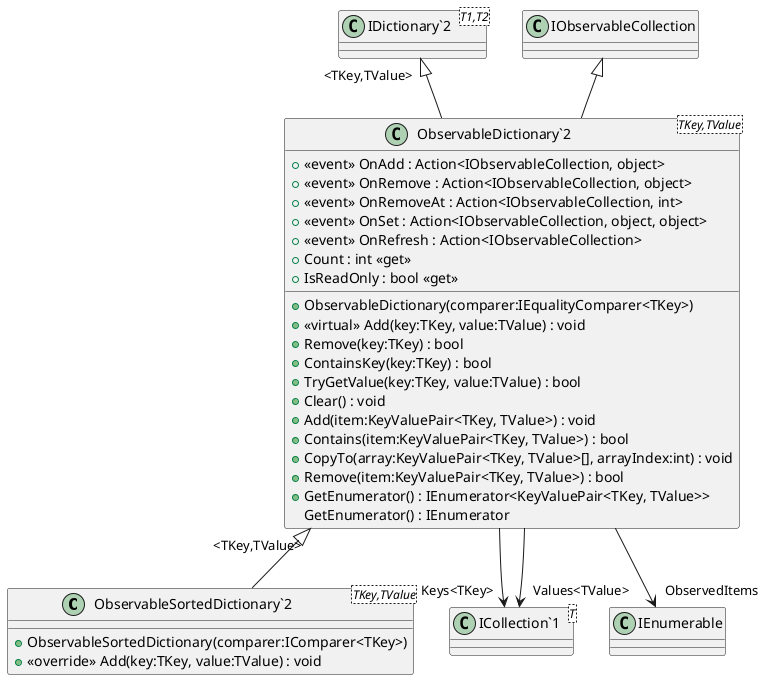 @startuml
class "ObservableSortedDictionary`2"<TKey,TValue> {
    + ObservableSortedDictionary(comparer:IComparer<TKey>)
    + <<override>> Add(key:TKey, value:TValue) : void
}
class "ObservableDictionary`2"<TKey,TValue> {
    +  <<event>> OnAdd : Action<IObservableCollection, object> 
    +  <<event>> OnRemove : Action<IObservableCollection, object> 
    +  <<event>> OnRemoveAt : Action<IObservableCollection, int> 
    +  <<event>> OnSet : Action<IObservableCollection, object, object> 
    +  <<event>> OnRefresh : Action<IObservableCollection> 
    + ObservableDictionary(comparer:IEqualityComparer<TKey>)
    + <<virtual>> Add(key:TKey, value:TValue) : void
    + Remove(key:TKey) : bool
    + ContainsKey(key:TKey) : bool
    + TryGetValue(key:TKey, value:TValue) : bool
    + Clear() : void
    + Count : int <<get>>
    + Add(item:KeyValuePair<TKey, TValue>) : void
    + Contains(item:KeyValuePair<TKey, TValue>) : bool
    + CopyTo(array:KeyValuePair<TKey, TValue>[], arrayIndex:int) : void
    + IsReadOnly : bool <<get>>
    + Remove(item:KeyValuePair<TKey, TValue>) : bool
    + GetEnumerator() : IEnumerator<KeyValuePair<TKey, TValue>>
    GetEnumerator() : IEnumerator
}
class "IDictionary`2"<T1,T2> {
}
class "ICollection`1"<T> {
}
"ObservableDictionary`2" "<TKey,TValue>" <|-- "ObservableSortedDictionary`2"
"IDictionary`2" "<TKey,TValue>" <|-- "ObservableDictionary`2"
IObservableCollection <|-- "ObservableDictionary`2"
"ObservableDictionary`2" --> "Keys<TKey>" "ICollection`1"
"ObservableDictionary`2" --> "Values<TValue>" "ICollection`1"
"ObservableDictionary`2" --> "ObservedItems" IEnumerable
@enduml
